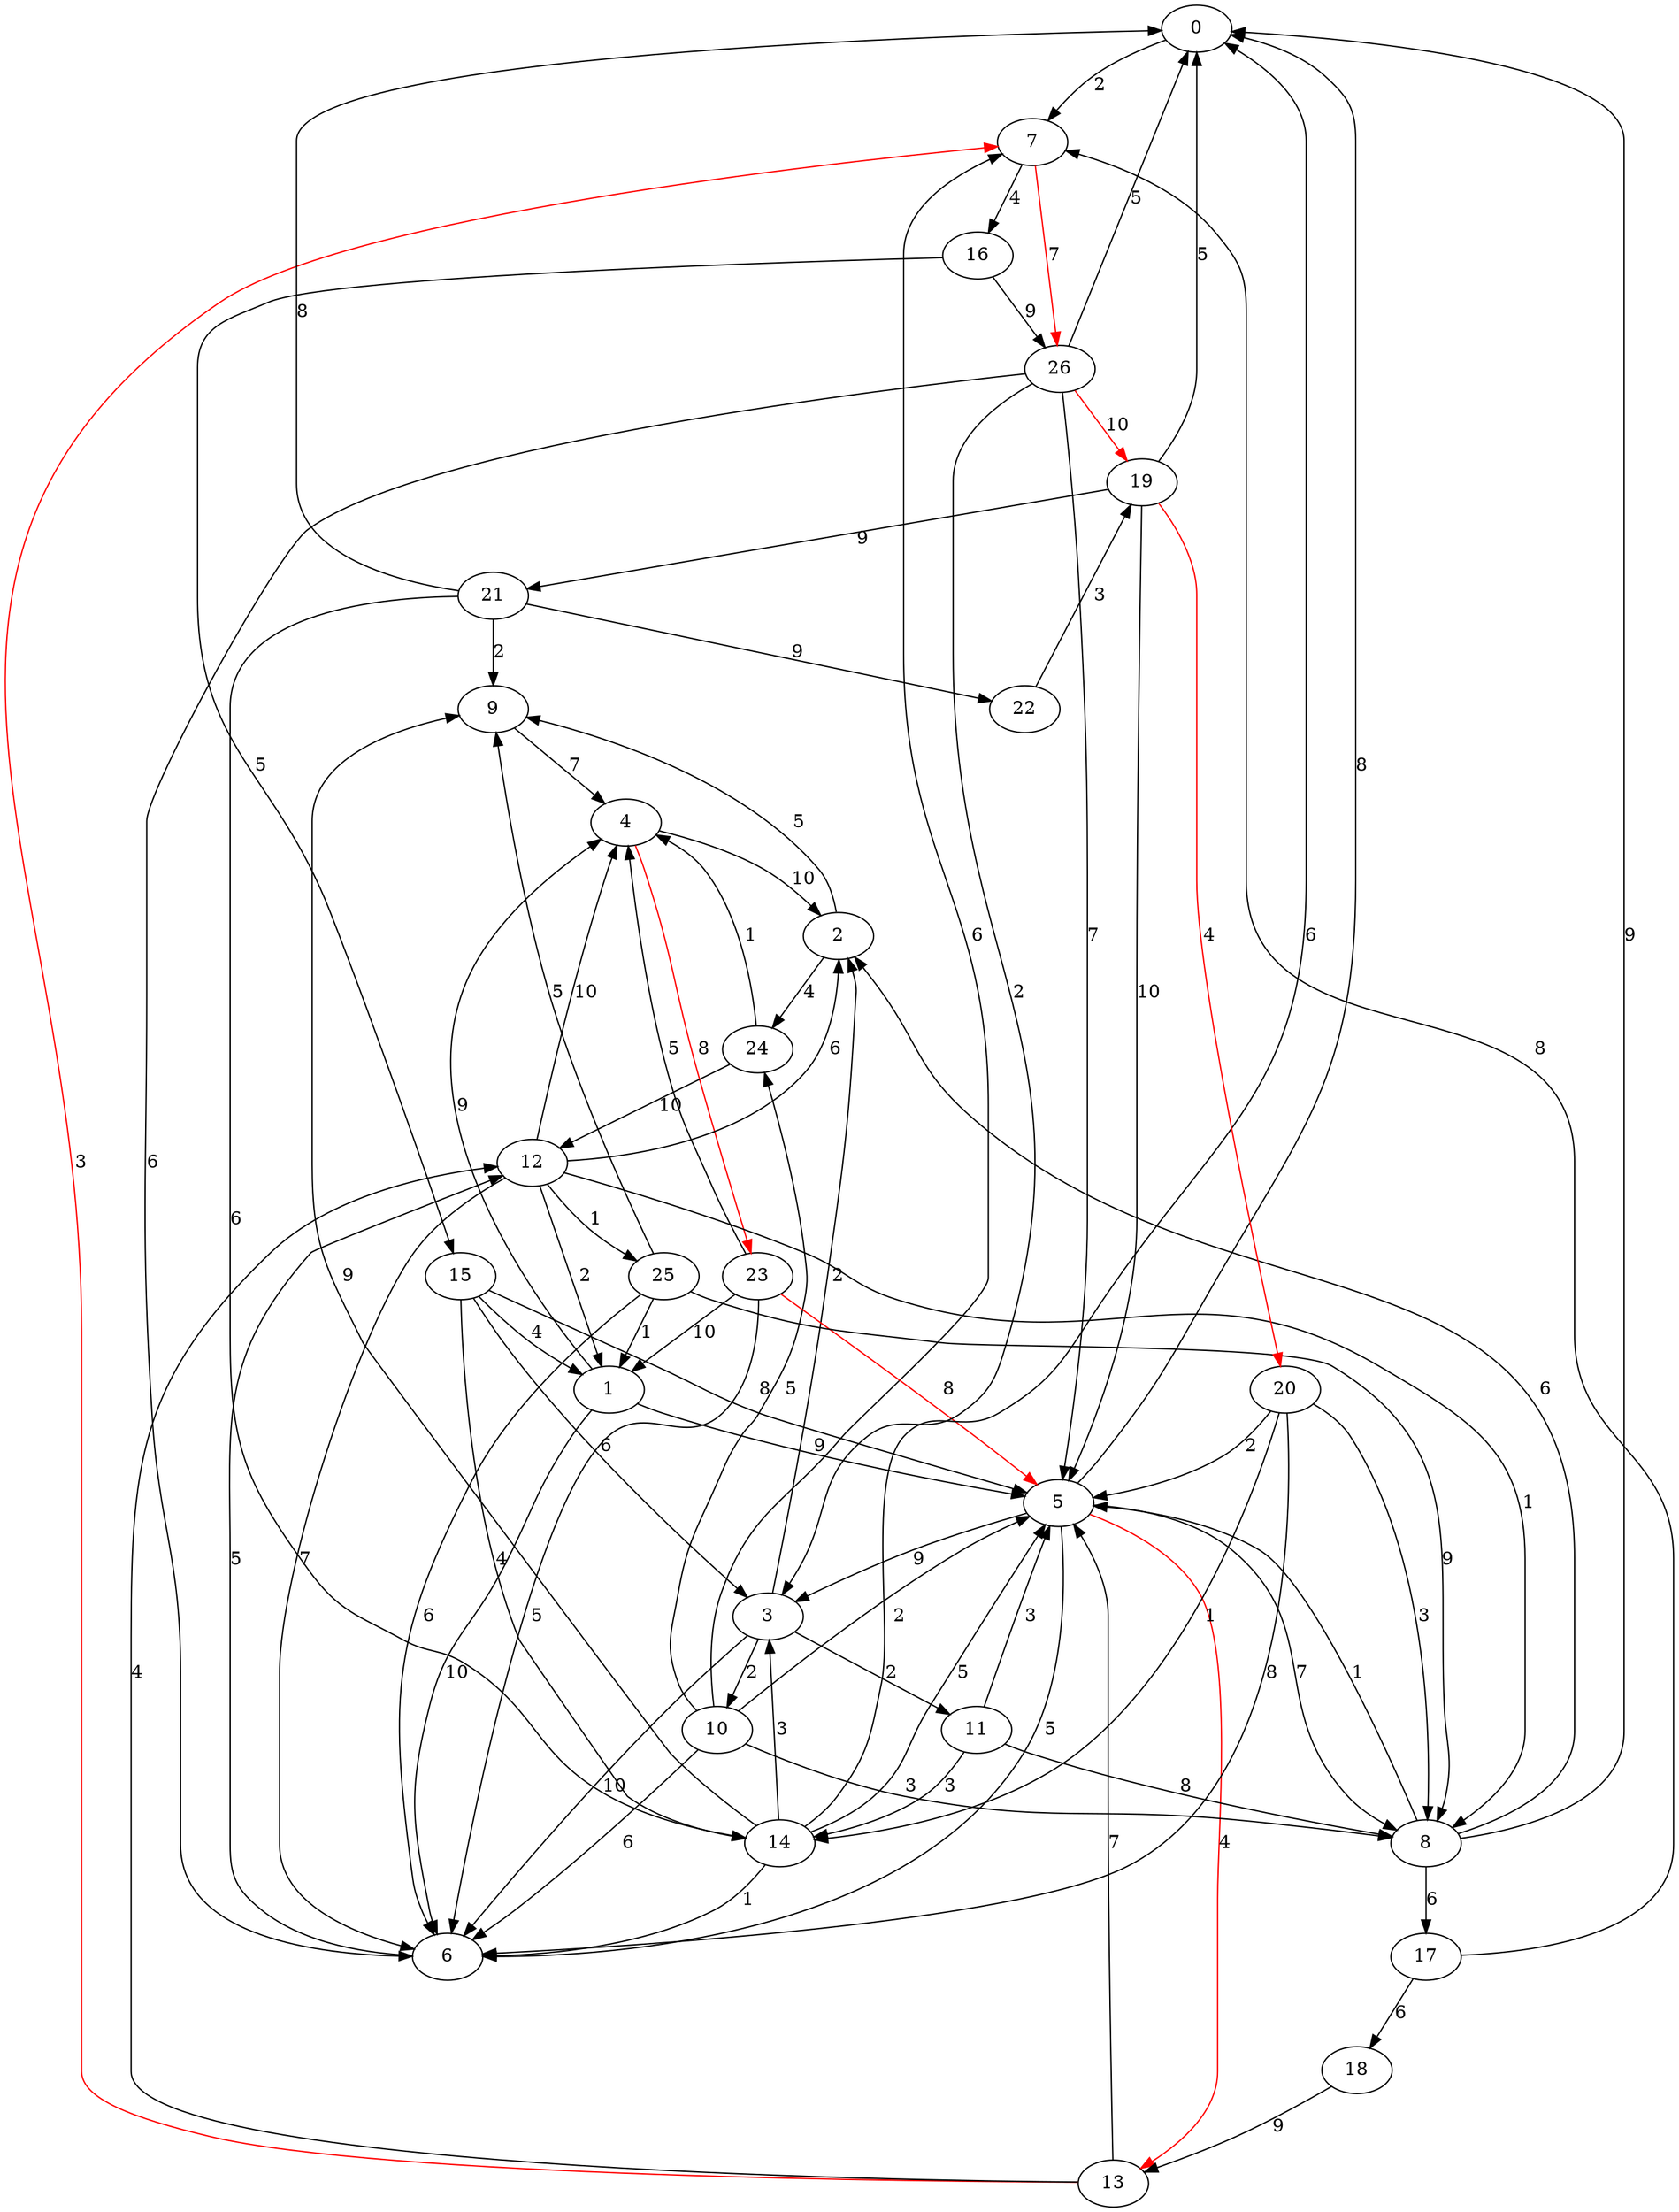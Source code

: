 digraph {
0 -> 7 [label=2];
1 -> 4 [label=9];
1 -> 5 [label=9];
1 -> 6 [label=10];
2 -> 9 [label=5];
2 -> 24 [label=4];
3 -> 2 [label=2];
3 -> 6 [label=10];
3 -> 10 [label=2];
3 -> 11 [label=2];
4 -> 2 [label=10];
4 -> 23 [label=8 color=red];
5 -> 0 [label=8];
5 -> 3 [label=9];
5 -> 6 [label=5];
5 -> 8 [label=7];
5 -> 13 [label=4 color=red];
6 -> 12 [label=5];
7 -> 16 [label=4];
7 -> 26 [label=7 color=red];
8 -> 0 [label=9];
8 -> 2 [label=6];
8 -> 5 [label=1];
8 -> 17 [label=6];
9 -> 4 [label=7];
10 -> 5 [label=2];
10 -> 6 [label=6];
10 -> 7 [label=6];
10 -> 8 [label=3];
10 -> 24 [label=5];
11 -> 5 [label=3];
11 -> 8 [label=8];
11 -> 14 [label=3];
12 -> 1 [label=2];
12 -> 2 [label=6];
12 -> 4 [label=10];
12 -> 6 [label=7];
12 -> 8 [label=1];
12 -> 25 [label=1];
13 -> 5 [label=7];
13 -> 7 [label=3 color=red];
13 -> 12 [label=4];
14 -> 0 [label=6];
14 -> 3 [label=3];
14 -> 5 [label=5];
14 -> 6 [label=1];
14 -> 9 [label=9];
15 -> 1 [label=4];
15 -> 3 [label=6];
15 -> 5 [label=8];
15 -> 14 [label=4];
16 -> 15 [label=5];
16 -> 26 [label=9];
17 -> 7 [label=8];
17 -> 18 [label=6];
18 -> 13 [label=9];
19 -> 0 [label=5];
19 -> 5 [label=10];
19 -> 20 [label=4 color=red];
19 -> 21 [label=9];
20 -> 5 [label=2];
20 -> 6 [label=8];
20 -> 8 [label=3];
20 -> 14 [label=1];
21 -> 0 [label=8];
21 -> 9 [label=2];
21 -> 14 [label=6];
21 -> 22 [label=9];
22 -> 19 [label=3];
23 -> 1 [label=10];
23 -> 4 [label=5];
23 -> 5 [label=8 color=red];
23 -> 6 [label=5];
24 -> 4 [label=1];
24 -> 12 [label=10];
25 -> 1 [label=1];
25 -> 6 [label=6];
25 -> 8 [label=9];
25 -> 9 [label=5];
26 -> 0 [label=5];
26 -> 3 [label=2];
26 -> 5 [label=7];
26 -> 6 [label=6];
26 -> 19 [label=10 color=red];
}
